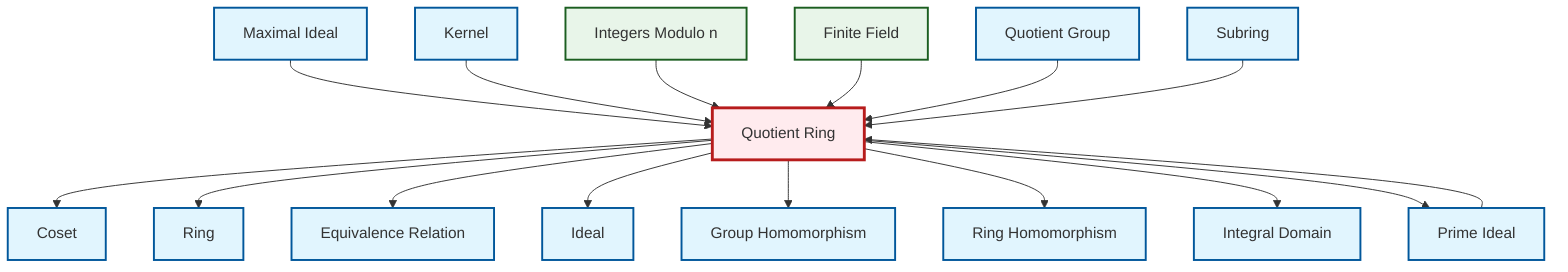 graph TD
    classDef definition fill:#e1f5fe,stroke:#01579b,stroke-width:2px
    classDef theorem fill:#f3e5f5,stroke:#4a148c,stroke-width:2px
    classDef axiom fill:#fff3e0,stroke:#e65100,stroke-width:2px
    classDef example fill:#e8f5e9,stroke:#1b5e20,stroke-width:2px
    classDef current fill:#ffebee,stroke:#b71c1c,stroke-width:3px
    def-quotient-group["Quotient Group"]:::definition
    def-coset["Coset"]:::definition
    def-maximal-ideal["Maximal Ideal"]:::definition
    ex-finite-field["Finite Field"]:::example
    ex-quotient-integers-mod-n["Integers Modulo n"]:::example
    def-equivalence-relation["Equivalence Relation"]:::definition
    def-integral-domain["Integral Domain"]:::definition
    def-ring["Ring"]:::definition
    def-ideal["Ideal"]:::definition
    def-ring-homomorphism["Ring Homomorphism"]:::definition
    def-kernel["Kernel"]:::definition
    def-prime-ideal["Prime Ideal"]:::definition
    def-subring["Subring"]:::definition
    def-homomorphism["Group Homomorphism"]:::definition
    def-quotient-ring["Quotient Ring"]:::definition
    def-quotient-ring --> def-coset
    def-maximal-ideal --> def-quotient-ring
    def-quotient-ring --> def-ring
    def-quotient-ring --> def-equivalence-relation
    def-kernel --> def-quotient-ring
    def-quotient-ring --> def-ideal
    def-quotient-ring --> def-homomorphism
    ex-quotient-integers-mod-n --> def-quotient-ring
    ex-finite-field --> def-quotient-ring
    def-quotient-ring --> def-ring-homomorphism
    def-quotient-group --> def-quotient-ring
    def-prime-ideal --> def-quotient-ring
    def-subring --> def-quotient-ring
    def-quotient-ring --> def-integral-domain
    def-quotient-ring --> def-prime-ideal
    class def-quotient-ring current